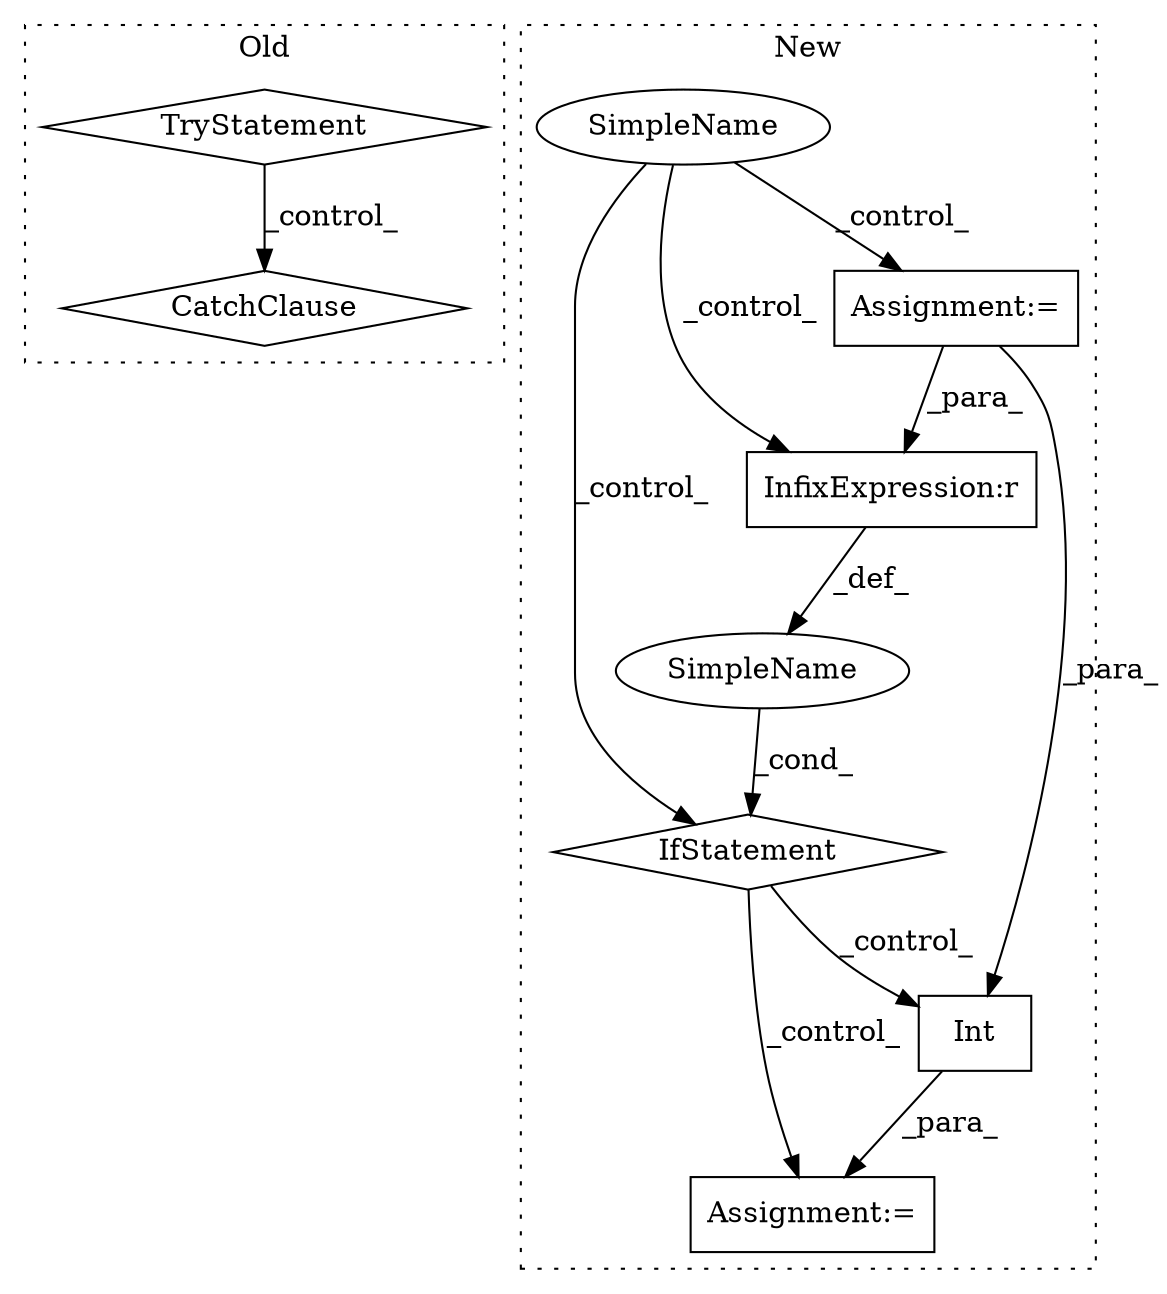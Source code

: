 digraph G {
subgraph cluster0 {
1 [label="CatchClause" a="12" s="7250,7391" l="15,2" shape="diamond"];
3 [label="TryStatement" a="54" s="6662" l="4" shape="diamond"];
label = "Old";
style="dotted";
}
subgraph cluster1 {
2 [label="Int" a="32" s="7732,7761" l="4,1" shape="box"];
4 [label="IfStatement" a="25" s="7663,7684" l="4,2" shape="diamond"];
5 [label="SimpleName" a="42" s="" l="" shape="ellipse"];
6 [label="InfixExpression:r" a="27" s="7676" l="4" shape="box"];
7 [label="Assignment:=" a="7" s="7731" l="1" shape="box"];
8 [label="Assignment:=" a="7" s="7613" l="1" shape="box"];
9 [label="SimpleName" a="42" s="" l="" shape="ellipse"];
label = "New";
style="dotted";
}
2 -> 7 [label="_para_"];
3 -> 1 [label="_control_"];
4 -> 2 [label="_control_"];
4 -> 7 [label="_control_"];
5 -> 4 [label="_cond_"];
6 -> 5 [label="_def_"];
8 -> 2 [label="_para_"];
8 -> 6 [label="_para_"];
9 -> 8 [label="_control_"];
9 -> 6 [label="_control_"];
9 -> 4 [label="_control_"];
}